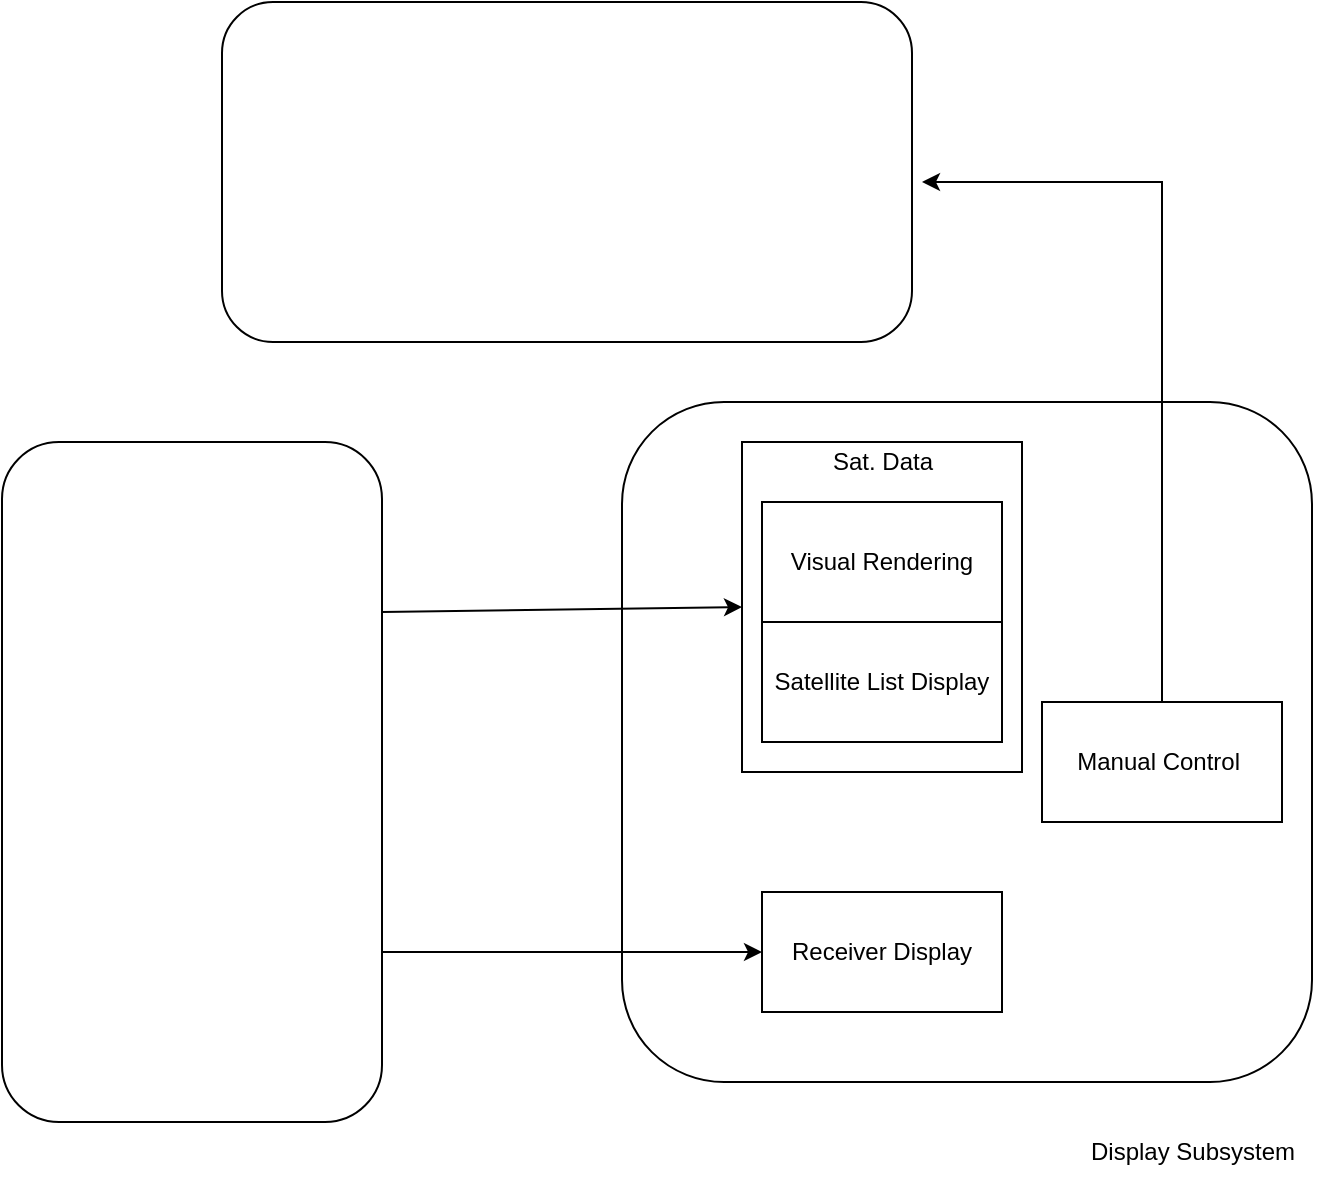 <mxfile version="20.4.0" type="github">
  <diagram id="W7H-c8fMTK5n7ngbPrY2" name="Page-1">
    <mxGraphModel dx="2554" dy="1872" grid="1" gridSize="10" guides="1" tooltips="1" connect="1" arrows="1" fold="1" page="1" pageScale="1" pageWidth="850" pageHeight="1100" math="0" shadow="0">
      <root>
        <mxCell id="0" />
        <mxCell id="1" parent="0" />
        <mxCell id="xGlJ-D11jMbw9sJtuEpH-1" value="" style="rounded=1;whiteSpace=wrap;html=1;" vertex="1" parent="1">
          <mxGeometry x="120" y="150" width="345" height="340" as="geometry" />
        </mxCell>
        <mxCell id="xGlJ-D11jMbw9sJtuEpH-11" style="rounded=0;orthogonalLoop=1;jettySize=auto;html=1;exitX=1;exitY=0.25;exitDx=0;exitDy=0;entryX=0;entryY=0.5;entryDx=0;entryDy=0;" edge="1" parent="1" source="xGlJ-D11jMbw9sJtuEpH-8" target="xGlJ-D11jMbw9sJtuEpH-9">
          <mxGeometry relative="1" as="geometry" />
        </mxCell>
        <mxCell id="xGlJ-D11jMbw9sJtuEpH-9" value="" style="rounded=0;whiteSpace=wrap;html=1;" vertex="1" parent="1">
          <mxGeometry x="180" y="170" width="140" height="165" as="geometry" />
        </mxCell>
        <mxCell id="xGlJ-D11jMbw9sJtuEpH-2" value="Display Subsystem" style="text;html=1;resizable=0;autosize=1;align=center;verticalAlign=middle;points=[];fillColor=none;strokeColor=none;rounded=0;" vertex="1" parent="1">
          <mxGeometry x="340" y="510" width="130" height="30" as="geometry" />
        </mxCell>
        <mxCell id="xGlJ-D11jMbw9sJtuEpH-3" value="Visual Rendering" style="rounded=0;whiteSpace=wrap;html=1;" vertex="1" parent="1">
          <mxGeometry x="190" y="200" width="120" height="60" as="geometry" />
        </mxCell>
        <mxCell id="xGlJ-D11jMbw9sJtuEpH-13" style="edgeStyle=none;rounded=0;orthogonalLoop=1;jettySize=auto;html=1;exitX=0.5;exitY=0;exitDx=0;exitDy=0;" edge="1" parent="1" source="xGlJ-D11jMbw9sJtuEpH-4">
          <mxGeometry relative="1" as="geometry">
            <mxPoint x="270" y="40" as="targetPoint" />
            <Array as="points">
              <mxPoint x="390" y="40" />
            </Array>
          </mxGeometry>
        </mxCell>
        <mxCell id="xGlJ-D11jMbw9sJtuEpH-4" value="Manual Control &lt;span style=&quot;color: rgba(0, 0, 0, 0); font-family: monospace; font-size: 0px; text-align: start;&quot;&gt;%3CmxGraphModel%3E%3Croot%3E%3CmxCell%20id%3D%220%22%2F%3E%3CmxCell%20id%3D%221%22%20parent%3D%220%22%2F%3E%3CmxCell%20id%3D%222%22%20value%3D%22Visual%20Rendering%22%20style%3D%22rounded%3D0%3BwhiteSpace%3Dwrap%3Bhtml%3D1%3B%22%20vertex%3D%221%22%20parent%3D%221%22%3E%3CmxGeometry%20x%3D%22180%22%20y%3D%22190%22%20width%3D%22120%22%20height%3D%2260%22%20as%3D%22geometry%22%2F%3E%3C%2FmxCell%3E%3C%2Froot%3E%3C%2FmxGraphModel%3E&lt;/span&gt;" style="rounded=0;whiteSpace=wrap;html=1;" vertex="1" parent="1">
          <mxGeometry x="330" y="300" width="120" height="60" as="geometry" />
        </mxCell>
        <mxCell id="xGlJ-D11jMbw9sJtuEpH-5" value="Satellite List Display" style="rounded=0;whiteSpace=wrap;html=1;" vertex="1" parent="1">
          <mxGeometry x="190" y="260" width="120" height="60" as="geometry" />
        </mxCell>
        <mxCell id="xGlJ-D11jMbw9sJtuEpH-6" value="Receiver Display" style="rounded=0;whiteSpace=wrap;html=1;" vertex="1" parent="1">
          <mxGeometry x="190" y="395" width="120" height="60" as="geometry" />
        </mxCell>
        <mxCell id="xGlJ-D11jMbw9sJtuEpH-7" value="" style="rounded=1;whiteSpace=wrap;html=1;" vertex="1" parent="1">
          <mxGeometry x="-80" y="-50" width="345" height="170" as="geometry" />
        </mxCell>
        <mxCell id="xGlJ-D11jMbw9sJtuEpH-12" style="edgeStyle=none;rounded=0;orthogonalLoop=1;jettySize=auto;html=1;exitX=1;exitY=0.75;exitDx=0;exitDy=0;entryX=0;entryY=0.5;entryDx=0;entryDy=0;" edge="1" parent="1" source="xGlJ-D11jMbw9sJtuEpH-8" target="xGlJ-D11jMbw9sJtuEpH-6">
          <mxGeometry relative="1" as="geometry" />
        </mxCell>
        <mxCell id="xGlJ-D11jMbw9sJtuEpH-8" value="" style="rounded=1;whiteSpace=wrap;html=1;" vertex="1" parent="1">
          <mxGeometry x="-190" y="170" width="190" height="340" as="geometry" />
        </mxCell>
        <mxCell id="xGlJ-D11jMbw9sJtuEpH-10" value="Sat. Data" style="text;html=1;resizable=0;autosize=1;align=center;verticalAlign=middle;points=[];fillColor=none;strokeColor=none;rounded=0;" vertex="1" parent="1">
          <mxGeometry x="215" y="165" width="70" height="30" as="geometry" />
        </mxCell>
      </root>
    </mxGraphModel>
  </diagram>
</mxfile>
